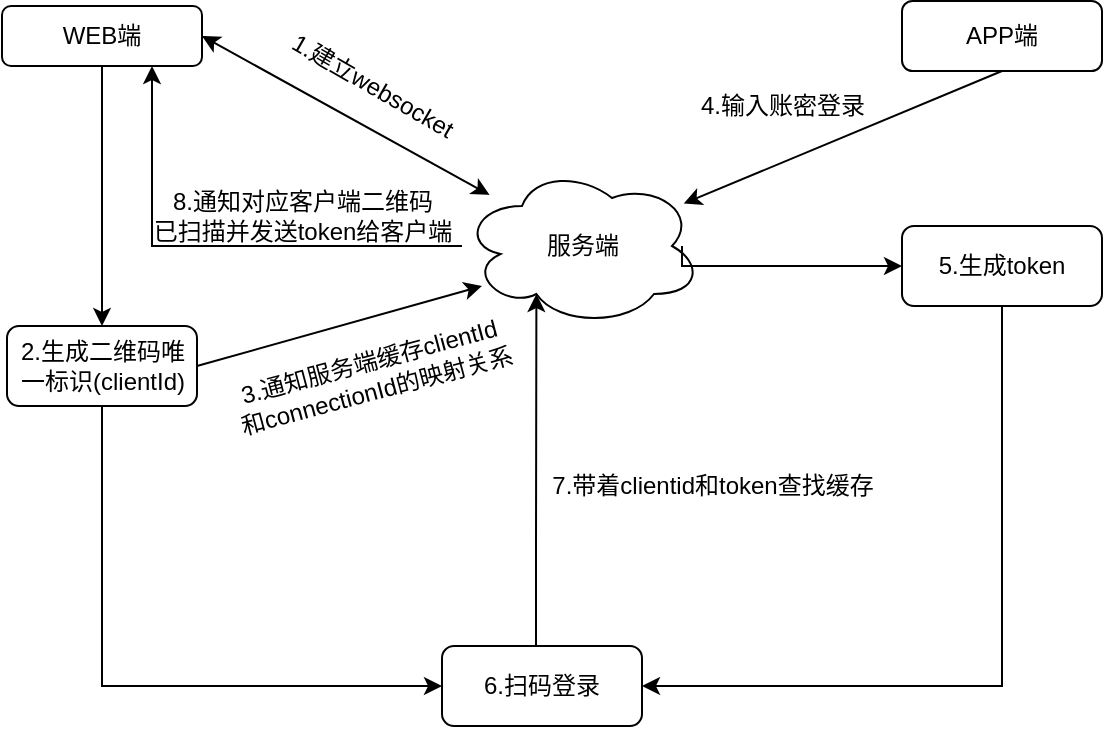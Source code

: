 <mxfile version="19.0.0" type="device"><diagram id="C5RBs43oDa-KdzZeNtuy" name="Page-1"><mxGraphModel dx="782" dy="531" grid="1" gridSize="10" guides="1" tooltips="1" connect="1" arrows="1" fold="1" page="1" pageScale="1" pageWidth="827" pageHeight="1169" math="0" shadow="0"><root><mxCell id="WIyWlLk6GJQsqaUBKTNV-0"/><mxCell id="WIyWlLk6GJQsqaUBKTNV-1" parent="WIyWlLk6GJQsqaUBKTNV-0"/><mxCell id="8OKxcMyiMj-jlhraEdWd-7" value="" style="edgeStyle=orthogonalEdgeStyle;rounded=0;orthogonalLoop=1;jettySize=auto;html=1;" edge="1" parent="WIyWlLk6GJQsqaUBKTNV-1" source="WIyWlLk6GJQsqaUBKTNV-3" target="8OKxcMyiMj-jlhraEdWd-5"><mxGeometry relative="1" as="geometry"/></mxCell><mxCell id="WIyWlLk6GJQsqaUBKTNV-3" value="WEB端" style="rounded=1;whiteSpace=wrap;html=1;fontSize=12;glass=0;strokeWidth=1;shadow=0;" parent="WIyWlLk6GJQsqaUBKTNV-1" vertex="1"><mxGeometry x="110" y="70" width="100" height="30" as="geometry"/></mxCell><mxCell id="8OKxcMyiMj-jlhraEdWd-26" style="edgeStyle=orthogonalEdgeStyle;rounded=0;orthogonalLoop=1;jettySize=auto;html=1;entryX=0.75;entryY=1;entryDx=0;entryDy=0;" edge="1" parent="WIyWlLk6GJQsqaUBKTNV-1" source="8OKxcMyiMj-jlhraEdWd-0" target="WIyWlLk6GJQsqaUBKTNV-3"><mxGeometry relative="1" as="geometry"><mxPoint x="190" y="110" as="targetPoint"/></mxGeometry></mxCell><mxCell id="8OKxcMyiMj-jlhraEdWd-0" value="" style="ellipse;shape=cloud;whiteSpace=wrap;html=1;" vertex="1" parent="WIyWlLk6GJQsqaUBKTNV-1"><mxGeometry x="340" y="150" width="120" height="80" as="geometry"/></mxCell><mxCell id="8OKxcMyiMj-jlhraEdWd-22" style="edgeStyle=orthogonalEdgeStyle;rounded=0;orthogonalLoop=1;jettySize=auto;html=1;entryX=0;entryY=0.5;entryDx=0;entryDy=0;" edge="1" parent="WIyWlLk6GJQsqaUBKTNV-1" target="8OKxcMyiMj-jlhraEdWd-12"><mxGeometry relative="1" as="geometry"><mxPoint x="450" y="190" as="sourcePoint"/><Array as="points"><mxPoint x="450" y="200"/></Array></mxGeometry></mxCell><mxCell id="8OKxcMyiMj-jlhraEdWd-1" value="服务端" style="text;html=1;resizable=0;autosize=1;align=center;verticalAlign=middle;points=[];fillColor=none;strokeColor=none;rounded=0;" vertex="1" parent="WIyWlLk6GJQsqaUBKTNV-1"><mxGeometry x="375" y="180" width="50" height="20" as="geometry"/></mxCell><mxCell id="8OKxcMyiMj-jlhraEdWd-2" value="" style="endArrow=classic;startArrow=classic;html=1;rounded=0;exitX=1;exitY=0.5;exitDx=0;exitDy=0;" edge="1" parent="WIyWlLk6GJQsqaUBKTNV-1" source="WIyWlLk6GJQsqaUBKTNV-3" target="8OKxcMyiMj-jlhraEdWd-0"><mxGeometry width="50" height="50" relative="1" as="geometry"><mxPoint x="280" y="130" as="sourcePoint"/><mxPoint x="340" y="120" as="targetPoint"/></mxGeometry></mxCell><mxCell id="8OKxcMyiMj-jlhraEdWd-3" value="1.建立websocket" style="text;html=1;resizable=0;autosize=1;align=center;verticalAlign=middle;points=[];fillColor=none;strokeColor=none;rounded=0;rotation=30;" vertex="1" parent="WIyWlLk6GJQsqaUBKTNV-1"><mxGeometry x="240" y="100" width="110" height="20" as="geometry"/></mxCell><mxCell id="8OKxcMyiMj-jlhraEdWd-19" style="edgeStyle=orthogonalEdgeStyle;rounded=0;orthogonalLoop=1;jettySize=auto;html=1;" edge="1" parent="WIyWlLk6GJQsqaUBKTNV-1" source="8OKxcMyiMj-jlhraEdWd-5" target="8OKxcMyiMj-jlhraEdWd-18"><mxGeometry relative="1" as="geometry"><Array as="points"><mxPoint x="160" y="410"/></Array></mxGeometry></mxCell><mxCell id="8OKxcMyiMj-jlhraEdWd-5" value="2.生成二维码唯一标识(clientId)" style="rounded=1;whiteSpace=wrap;html=1;" vertex="1" parent="WIyWlLk6GJQsqaUBKTNV-1"><mxGeometry x="112.5" y="230" width="95" height="40" as="geometry"/></mxCell><mxCell id="8OKxcMyiMj-jlhraEdWd-8" value="" style="endArrow=classic;html=1;rounded=0;exitX=1;exitY=0.5;exitDx=0;exitDy=0;" edge="1" parent="WIyWlLk6GJQsqaUBKTNV-1" source="8OKxcMyiMj-jlhraEdWd-5"><mxGeometry width="50" height="50" relative="1" as="geometry"><mxPoint x="300" y="260" as="sourcePoint"/><mxPoint x="350" y="210" as="targetPoint"/></mxGeometry></mxCell><mxCell id="8OKxcMyiMj-jlhraEdWd-9" value="3.通知服务端缓存clientId&lt;br&gt;和connectionId的映射关系" style="text;html=1;resizable=0;autosize=1;align=center;verticalAlign=middle;points=[];fillColor=none;strokeColor=none;rounded=0;rotation=-15;" vertex="1" parent="WIyWlLk6GJQsqaUBKTNV-1"><mxGeometry x="215" y="240" width="160" height="30" as="geometry"/></mxCell><mxCell id="8OKxcMyiMj-jlhraEdWd-10" value="APP端" style="rounded=1;whiteSpace=wrap;html=1;" vertex="1" parent="WIyWlLk6GJQsqaUBKTNV-1"><mxGeometry x="560" y="67.5" width="100" height="35" as="geometry"/></mxCell><mxCell id="8OKxcMyiMj-jlhraEdWd-21" value="" style="edgeStyle=orthogonalEdgeStyle;rounded=0;orthogonalLoop=1;jettySize=auto;html=1;" edge="1" parent="WIyWlLk6GJQsqaUBKTNV-1" source="8OKxcMyiMj-jlhraEdWd-12" target="8OKxcMyiMj-jlhraEdWd-18"><mxGeometry relative="1" as="geometry"><Array as="points"><mxPoint x="610" y="410"/></Array></mxGeometry></mxCell><mxCell id="8OKxcMyiMj-jlhraEdWd-12" value="5.生成token" style="rounded=1;whiteSpace=wrap;html=1;" vertex="1" parent="WIyWlLk6GJQsqaUBKTNV-1"><mxGeometry x="560" y="180" width="100" height="40" as="geometry"/></mxCell><mxCell id="8OKxcMyiMj-jlhraEdWd-13" value="" style="endArrow=classic;html=1;rounded=0;exitX=0.5;exitY=1;exitDx=0;exitDy=0;" edge="1" parent="WIyWlLk6GJQsqaUBKTNV-1" source="8OKxcMyiMj-jlhraEdWd-10" target="8OKxcMyiMj-jlhraEdWd-0"><mxGeometry width="50" height="50" relative="1" as="geometry"><mxPoint x="620" y="102.5" as="sourcePoint"/><mxPoint x="670" y="52.5" as="targetPoint"/></mxGeometry></mxCell><mxCell id="8OKxcMyiMj-jlhraEdWd-15" value="4.输入账密登录" style="text;html=1;resizable=0;autosize=1;align=center;verticalAlign=middle;points=[];fillColor=none;strokeColor=none;rounded=0;" vertex="1" parent="WIyWlLk6GJQsqaUBKTNV-1"><mxGeometry x="450" y="110" width="100" height="20" as="geometry"/></mxCell><mxCell id="8OKxcMyiMj-jlhraEdWd-28" value="" style="edgeStyle=orthogonalEdgeStyle;rounded=0;orthogonalLoop=1;jettySize=auto;html=1;entryX=0.31;entryY=0.8;entryDx=0;entryDy=0;entryPerimeter=0;" edge="1" parent="WIyWlLk6GJQsqaUBKTNV-1" source="8OKxcMyiMj-jlhraEdWd-18" target="8OKxcMyiMj-jlhraEdWd-0"><mxGeometry relative="1" as="geometry"><mxPoint x="380" y="240" as="targetPoint"/><Array as="points"><mxPoint x="377" y="340"/><mxPoint x="377" y="340"/></Array></mxGeometry></mxCell><mxCell id="8OKxcMyiMj-jlhraEdWd-18" value="6.扫码登录" style="rounded=1;whiteSpace=wrap;html=1;" vertex="1" parent="WIyWlLk6GJQsqaUBKTNV-1"><mxGeometry x="330" y="390" width="100" height="40" as="geometry"/></mxCell><mxCell id="8OKxcMyiMj-jlhraEdWd-24" value="7.带着clientid和token查找缓存" style="text;html=1;resizable=0;autosize=1;align=center;verticalAlign=middle;points=[];fillColor=none;strokeColor=none;rounded=0;" vertex="1" parent="WIyWlLk6GJQsqaUBKTNV-1"><mxGeometry x="375" y="300" width="180" height="20" as="geometry"/></mxCell><mxCell id="8OKxcMyiMj-jlhraEdWd-27" value="8.通知对应客户端二维码&lt;br&gt;已扫描并发送token给客户端" style="text;html=1;resizable=0;autosize=1;align=center;verticalAlign=middle;points=[];fillColor=none;strokeColor=none;rounded=0;" vertex="1" parent="WIyWlLk6GJQsqaUBKTNV-1"><mxGeometry x="180" y="160" width="160" height="30" as="geometry"/></mxCell></root></mxGraphModel></diagram></mxfile>